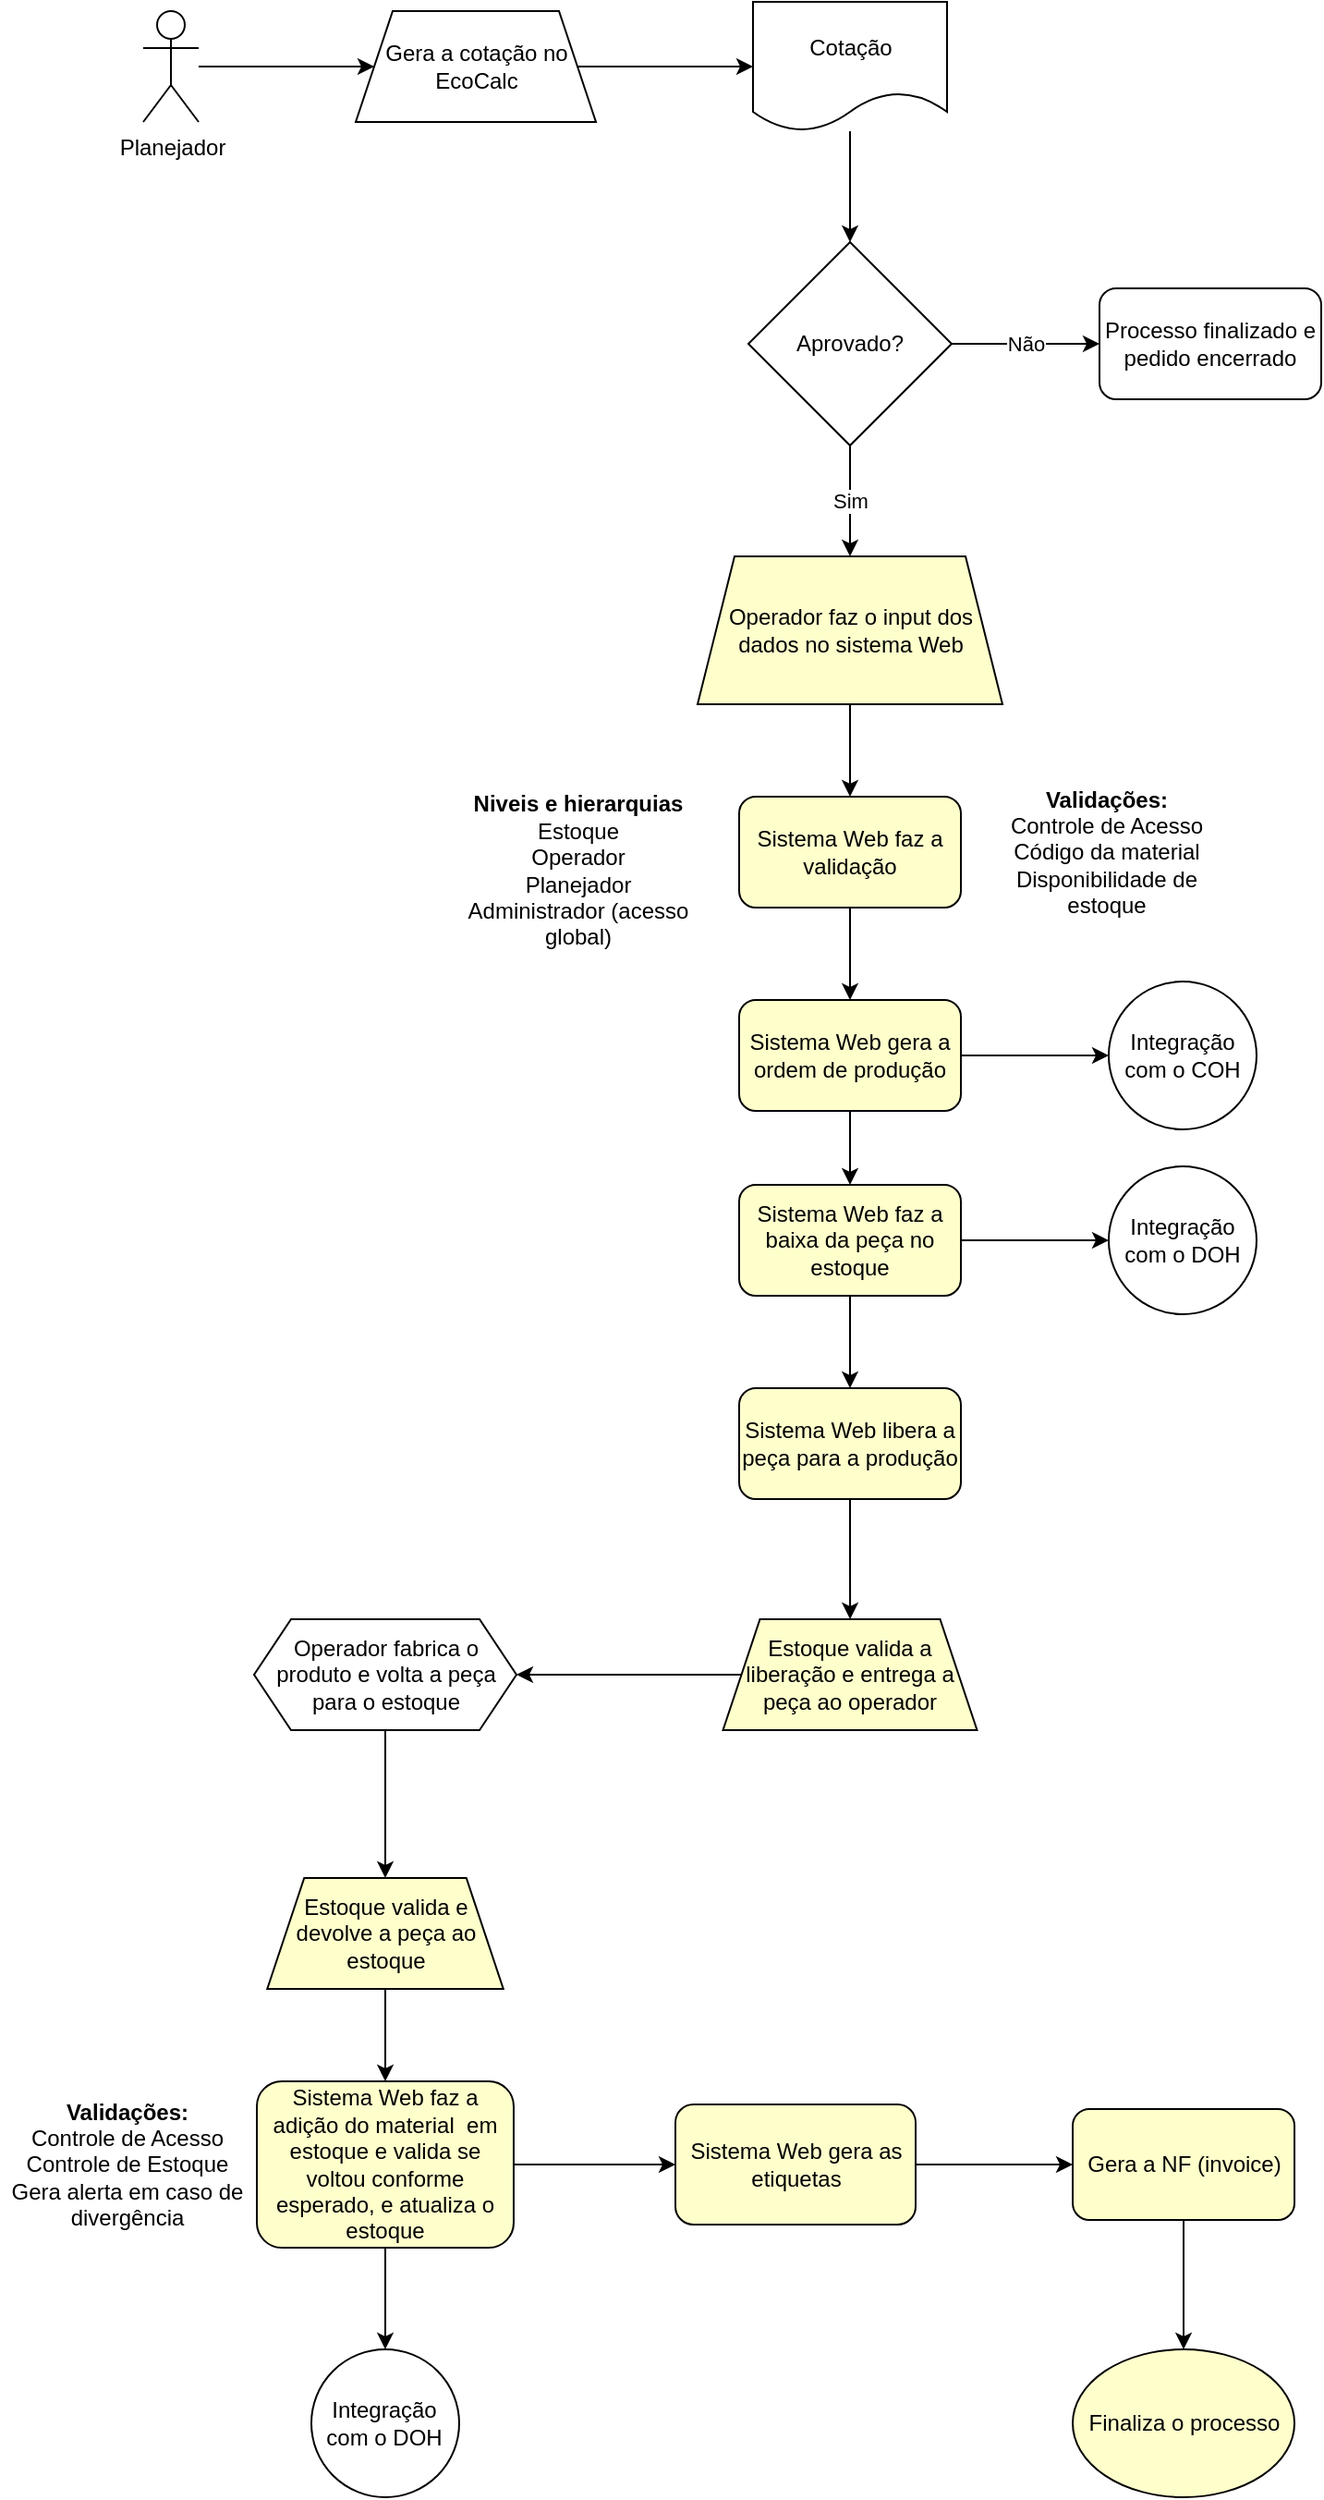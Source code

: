 <mxfile version="13.9.9" type="github">
  <diagram id="DgriANRo6SjlQrBQB8I8" name="Page-1">
    <mxGraphModel dx="1278" dy="575" grid="1" gridSize="10" guides="1" tooltips="1" connect="1" arrows="1" fold="1" page="1" pageScale="1" pageWidth="827" pageHeight="1169" math="0" shadow="0">
      <root>
        <mxCell id="0" />
        <mxCell id="1" parent="0" />
        <mxCell id="86dVdtpe8MZ_GBPZOqXo-11" style="edgeStyle=orthogonalEdgeStyle;rounded=0;orthogonalLoop=1;jettySize=auto;html=1;" edge="1" parent="1" source="86dVdtpe8MZ_GBPZOqXo-2" target="86dVdtpe8MZ_GBPZOqXo-38">
          <mxGeometry relative="1" as="geometry">
            <mxPoint x="316" y="90" as="targetPoint" />
          </mxGeometry>
        </mxCell>
        <mxCell id="86dVdtpe8MZ_GBPZOqXo-2" value="Planejador" style="shape=umlActor;verticalLabelPosition=bottom;verticalAlign=top;html=1;outlineConnect=0;" vertex="1" parent="1">
          <mxGeometry x="133.5" y="120" width="30" height="60" as="geometry" />
        </mxCell>
        <mxCell id="86dVdtpe8MZ_GBPZOqXo-12" value="Aprovado?" style="rhombus;whiteSpace=wrap;html=1;" vertex="1" parent="1">
          <mxGeometry x="461" y="245" width="110" height="110" as="geometry" />
        </mxCell>
        <mxCell id="86dVdtpe8MZ_GBPZOqXo-14" value="Processo finalizado e pedido encerrado" style="rounded=1;whiteSpace=wrap;html=1;" vertex="1" parent="1">
          <mxGeometry x="651" y="270" width="120" height="60" as="geometry" />
        </mxCell>
        <mxCell id="86dVdtpe8MZ_GBPZOqXo-16" value="" style="endArrow=classic;html=1;exitX=1;exitY=0.5;exitDx=0;exitDy=0;entryX=0;entryY=0.5;entryDx=0;entryDy=0;" edge="1" parent="1" source="86dVdtpe8MZ_GBPZOqXo-12" target="86dVdtpe8MZ_GBPZOqXo-14">
          <mxGeometry relative="1" as="geometry">
            <mxPoint x="561" y="305" as="sourcePoint" />
            <mxPoint x="661" y="305" as="targetPoint" />
            <Array as="points">
              <mxPoint x="621" y="300" />
            </Array>
          </mxGeometry>
        </mxCell>
        <mxCell id="86dVdtpe8MZ_GBPZOqXo-17" value="Não" style="edgeLabel;resizable=0;html=1;align=center;verticalAlign=middle;" connectable="0" vertex="1" parent="86dVdtpe8MZ_GBPZOqXo-16">
          <mxGeometry relative="1" as="geometry" />
        </mxCell>
        <mxCell id="86dVdtpe8MZ_GBPZOqXo-23" value="" style="edgeStyle=orthogonalEdgeStyle;rounded=0;orthogonalLoop=1;jettySize=auto;html=1;" edge="1" parent="1" source="86dVdtpe8MZ_GBPZOqXo-18" target="86dVdtpe8MZ_GBPZOqXo-22">
          <mxGeometry relative="1" as="geometry" />
        </mxCell>
        <mxCell id="86dVdtpe8MZ_GBPZOqXo-18" value="Operador faz o input dos dados no sistema Web" style="shape=trapezoid;perimeter=trapezoidPerimeter;whiteSpace=wrap;html=1;fixedSize=1;fillColor=#FFFFCC;" vertex="1" parent="1">
          <mxGeometry x="433.5" y="415" width="165" height="80" as="geometry" />
        </mxCell>
        <mxCell id="86dVdtpe8MZ_GBPZOqXo-19" value="" style="endArrow=classic;html=1;exitX=0.5;exitY=1;exitDx=0;exitDy=0;entryX=0.5;entryY=0;entryDx=0;entryDy=0;" edge="1" parent="1" source="86dVdtpe8MZ_GBPZOqXo-12" target="86dVdtpe8MZ_GBPZOqXo-18">
          <mxGeometry relative="1" as="geometry">
            <mxPoint x="581" y="310" as="sourcePoint" />
            <mxPoint x="661" y="310" as="targetPoint" />
            <Array as="points" />
          </mxGeometry>
        </mxCell>
        <mxCell id="86dVdtpe8MZ_GBPZOqXo-20" value="Sim" style="edgeLabel;resizable=0;html=1;align=center;verticalAlign=middle;" connectable="0" vertex="1" parent="86dVdtpe8MZ_GBPZOqXo-19">
          <mxGeometry relative="1" as="geometry" />
        </mxCell>
        <mxCell id="86dVdtpe8MZ_GBPZOqXo-25" value="" style="edgeStyle=orthogonalEdgeStyle;rounded=0;orthogonalLoop=1;jettySize=auto;html=1;" edge="1" parent="1" source="86dVdtpe8MZ_GBPZOqXo-22" target="86dVdtpe8MZ_GBPZOqXo-24">
          <mxGeometry relative="1" as="geometry" />
        </mxCell>
        <mxCell id="86dVdtpe8MZ_GBPZOqXo-22" value="Sistema Web faz a validação" style="rounded=1;whiteSpace=wrap;html=1;fillColor=#FFFFCC;" vertex="1" parent="1">
          <mxGeometry x="456" y="545" width="120" height="60" as="geometry" />
        </mxCell>
        <mxCell id="86dVdtpe8MZ_GBPZOqXo-27" value="" style="edgeStyle=orthogonalEdgeStyle;rounded=0;orthogonalLoop=1;jettySize=auto;html=1;" edge="1" parent="1" source="86dVdtpe8MZ_GBPZOqXo-24" target="86dVdtpe8MZ_GBPZOqXo-26">
          <mxGeometry relative="1" as="geometry" />
        </mxCell>
        <mxCell id="86dVdtpe8MZ_GBPZOqXo-42" value="" style="edgeStyle=orthogonalEdgeStyle;rounded=0;orthogonalLoop=1;jettySize=auto;html=1;" edge="1" parent="1" source="86dVdtpe8MZ_GBPZOqXo-24" target="86dVdtpe8MZ_GBPZOqXo-41">
          <mxGeometry relative="1" as="geometry" />
        </mxCell>
        <mxCell id="86dVdtpe8MZ_GBPZOqXo-24" value="Sistema Web gera a ordem de produção" style="rounded=1;whiteSpace=wrap;html=1;fillColor=#FFFFCC;" vertex="1" parent="1">
          <mxGeometry x="456" y="655" width="120" height="60" as="geometry" />
        </mxCell>
        <mxCell id="86dVdtpe8MZ_GBPZOqXo-29" value="" style="edgeStyle=orthogonalEdgeStyle;rounded=0;orthogonalLoop=1;jettySize=auto;html=1;" edge="1" parent="1" source="86dVdtpe8MZ_GBPZOqXo-26" target="86dVdtpe8MZ_GBPZOqXo-28">
          <mxGeometry relative="1" as="geometry" />
        </mxCell>
        <mxCell id="86dVdtpe8MZ_GBPZOqXo-44" value="" style="edgeStyle=orthogonalEdgeStyle;rounded=0;orthogonalLoop=1;jettySize=auto;html=1;" edge="1" parent="1" source="86dVdtpe8MZ_GBPZOqXo-26" target="86dVdtpe8MZ_GBPZOqXo-43">
          <mxGeometry relative="1" as="geometry" />
        </mxCell>
        <mxCell id="86dVdtpe8MZ_GBPZOqXo-26" value="Sistema Web faz a baixa da peça no estoque" style="rounded=1;whiteSpace=wrap;html=1;fillColor=#FFFFCC;" vertex="1" parent="1">
          <mxGeometry x="456" y="755" width="120" height="60" as="geometry" />
        </mxCell>
        <mxCell id="86dVdtpe8MZ_GBPZOqXo-51" value="" style="edgeStyle=orthogonalEdgeStyle;rounded=0;orthogonalLoop=1;jettySize=auto;html=1;" edge="1" parent="1" source="86dVdtpe8MZ_GBPZOqXo-28" target="86dVdtpe8MZ_GBPZOqXo-50">
          <mxGeometry relative="1" as="geometry" />
        </mxCell>
        <mxCell id="86dVdtpe8MZ_GBPZOqXo-28" value="Sistema Web libera a peça para a produção" style="rounded=1;whiteSpace=wrap;html=1;fillColor=#FFFFCC;" vertex="1" parent="1">
          <mxGeometry x="456" y="865" width="120" height="60" as="geometry" />
        </mxCell>
        <mxCell id="86dVdtpe8MZ_GBPZOqXo-40" value="" style="edgeStyle=orthogonalEdgeStyle;rounded=0;orthogonalLoop=1;jettySize=auto;html=1;" edge="1" parent="1" source="86dVdtpe8MZ_GBPZOqXo-34" target="86dVdtpe8MZ_GBPZOqXo-12">
          <mxGeometry relative="1" as="geometry" />
        </mxCell>
        <mxCell id="86dVdtpe8MZ_GBPZOqXo-34" value="Cotação" style="shape=document;whiteSpace=wrap;html=1;boundedLbl=1;" vertex="1" parent="1">
          <mxGeometry x="463.5" y="115" width="105" height="70" as="geometry" />
        </mxCell>
        <mxCell id="86dVdtpe8MZ_GBPZOqXo-39" value="" style="edgeStyle=orthogonalEdgeStyle;rounded=0;orthogonalLoop=1;jettySize=auto;html=1;" edge="1" parent="1" source="86dVdtpe8MZ_GBPZOqXo-38" target="86dVdtpe8MZ_GBPZOqXo-34">
          <mxGeometry relative="1" as="geometry" />
        </mxCell>
        <mxCell id="86dVdtpe8MZ_GBPZOqXo-38" value="&lt;span&gt;Gera a cotação no EcoCalc&lt;/span&gt;" style="shape=trapezoid;perimeter=trapezoidPerimeter;whiteSpace=wrap;html=1;fixedSize=1;" vertex="1" parent="1">
          <mxGeometry x="248.5" y="120" width="130" height="60" as="geometry" />
        </mxCell>
        <mxCell id="86dVdtpe8MZ_GBPZOqXo-41" value="&lt;span&gt;Integração com o COH&lt;/span&gt;" style="ellipse;whiteSpace=wrap;html=1;aspect=fixed;" vertex="1" parent="1">
          <mxGeometry x="656" y="645" width="80" height="80" as="geometry" />
        </mxCell>
        <mxCell id="86dVdtpe8MZ_GBPZOqXo-43" value="&lt;span&gt;Integração com o DOH&lt;/span&gt;" style="ellipse;whiteSpace=wrap;html=1;aspect=fixed;" vertex="1" parent="1">
          <mxGeometry x="656" y="745" width="80" height="80" as="geometry" />
        </mxCell>
        <mxCell id="86dVdtpe8MZ_GBPZOqXo-46" value="&lt;div&gt;&lt;b&gt;Niveis e hierarquias&lt;/b&gt;&lt;/div&gt;&lt;div&gt;Estoque&lt;/div&gt;&lt;div&gt;Operador&lt;/div&gt;&lt;div&gt;Planejador&lt;/div&gt;&lt;div&gt;Administrador (acesso global)&lt;/div&gt;" style="text;html=1;strokeColor=none;fillColor=none;align=center;verticalAlign=middle;whiteSpace=wrap;rounded=0;" vertex="1" parent="1">
          <mxGeometry x="293.5" y="537" width="150" height="96" as="geometry" />
        </mxCell>
        <mxCell id="86dVdtpe8MZ_GBPZOqXo-47" value="&lt;div&gt;&lt;b&gt;Validações:&lt;/b&gt;&lt;/div&gt;&lt;div&gt;Controle de Acesso&lt;/div&gt;&lt;div&gt;Código da material&lt;/div&gt;&lt;div&gt;Disponibilidade de estoque&lt;/div&gt;" style="text;html=1;strokeColor=none;fillColor=none;align=center;verticalAlign=middle;whiteSpace=wrap;rounded=0;" vertex="1" parent="1">
          <mxGeometry x="586" y="527" width="137.5" height="96" as="geometry" />
        </mxCell>
        <mxCell id="86dVdtpe8MZ_GBPZOqXo-54" value="" style="edgeStyle=orthogonalEdgeStyle;rounded=0;orthogonalLoop=1;jettySize=auto;html=1;" edge="1" parent="1" source="86dVdtpe8MZ_GBPZOqXo-48" target="86dVdtpe8MZ_GBPZOqXo-55">
          <mxGeometry relative="1" as="geometry">
            <mxPoint x="264.5" y="1130" as="targetPoint" />
          </mxGeometry>
        </mxCell>
        <mxCell id="86dVdtpe8MZ_GBPZOqXo-48" value="Operador fabrica o produto e volta a peça para o estoque" style="shape=hexagon;perimeter=hexagonPerimeter2;whiteSpace=wrap;html=1;fixedSize=1;" vertex="1" parent="1">
          <mxGeometry x="193.5" y="990" width="142" height="60" as="geometry" />
        </mxCell>
        <mxCell id="86dVdtpe8MZ_GBPZOqXo-52" value="" style="edgeStyle=orthogonalEdgeStyle;rounded=0;orthogonalLoop=1;jettySize=auto;html=1;" edge="1" parent="1" source="86dVdtpe8MZ_GBPZOqXo-50" target="86dVdtpe8MZ_GBPZOqXo-48">
          <mxGeometry relative="1" as="geometry" />
        </mxCell>
        <mxCell id="86dVdtpe8MZ_GBPZOqXo-50" value="Estoque valida a liberação e entrega a peça ao operador" style="shape=trapezoid;perimeter=trapezoidPerimeter;whiteSpace=wrap;html=1;fixedSize=1;fillColor=#FFFFCC;" vertex="1" parent="1">
          <mxGeometry x="447.25" y="990" width="137.5" height="60" as="geometry" />
        </mxCell>
        <mxCell id="86dVdtpe8MZ_GBPZOqXo-57" value="" style="edgeStyle=orthogonalEdgeStyle;rounded=0;orthogonalLoop=1;jettySize=auto;html=1;" edge="1" parent="1" source="86dVdtpe8MZ_GBPZOqXo-55" target="86dVdtpe8MZ_GBPZOqXo-56">
          <mxGeometry relative="1" as="geometry" />
        </mxCell>
        <mxCell id="86dVdtpe8MZ_GBPZOqXo-55" value="Estoque valida e devolve a peça ao estoque" style="shape=trapezoid;perimeter=trapezoidPerimeter;whiteSpace=wrap;html=1;fixedSize=1;fillColor=#FFFFCC;" vertex="1" parent="1">
          <mxGeometry x="200.63" y="1130" width="127.75" height="60" as="geometry" />
        </mxCell>
        <mxCell id="86dVdtpe8MZ_GBPZOqXo-59" value="" style="edgeStyle=orthogonalEdgeStyle;rounded=0;orthogonalLoop=1;jettySize=auto;html=1;" edge="1" parent="1" source="86dVdtpe8MZ_GBPZOqXo-56" target="86dVdtpe8MZ_GBPZOqXo-58">
          <mxGeometry relative="1" as="geometry" />
        </mxCell>
        <mxCell id="86dVdtpe8MZ_GBPZOqXo-65" value="" style="edgeStyle=orthogonalEdgeStyle;rounded=0;orthogonalLoop=1;jettySize=auto;html=1;" edge="1" parent="1" source="86dVdtpe8MZ_GBPZOqXo-56" target="86dVdtpe8MZ_GBPZOqXo-64">
          <mxGeometry relative="1" as="geometry" />
        </mxCell>
        <mxCell id="86dVdtpe8MZ_GBPZOqXo-56" value="Sistema Web faz a adição do material&amp;nbsp; em estoque e valida se voltou conforme esperado, e atualiza o estoque" style="rounded=1;whiteSpace=wrap;html=1;fillColor=#FFFFCC;" vertex="1" parent="1">
          <mxGeometry x="195" y="1240" width="138.99" height="90" as="geometry" />
        </mxCell>
        <mxCell id="86dVdtpe8MZ_GBPZOqXo-61" value="" style="edgeStyle=orthogonalEdgeStyle;rounded=0;orthogonalLoop=1;jettySize=auto;html=1;" edge="1" parent="1" source="86dVdtpe8MZ_GBPZOqXo-58" target="86dVdtpe8MZ_GBPZOqXo-60">
          <mxGeometry relative="1" as="geometry" />
        </mxCell>
        <mxCell id="86dVdtpe8MZ_GBPZOqXo-58" value="Sistema Web gera as etiquetas" style="whiteSpace=wrap;html=1;rounded=1;fillColor=#FFFFCC;" vertex="1" parent="1">
          <mxGeometry x="421.5" y="1252.5" width="130.01" height="65" as="geometry" />
        </mxCell>
        <mxCell id="86dVdtpe8MZ_GBPZOqXo-69" value="" style="edgeStyle=orthogonalEdgeStyle;rounded=0;orthogonalLoop=1;jettySize=auto;html=1;" edge="1" parent="1" source="86dVdtpe8MZ_GBPZOqXo-60" target="86dVdtpe8MZ_GBPZOqXo-68">
          <mxGeometry relative="1" as="geometry" />
        </mxCell>
        <mxCell id="86dVdtpe8MZ_GBPZOqXo-60" value="Gera a NF (invoice)" style="whiteSpace=wrap;html=1;rounded=1;fillColor=#FFFFCC;" vertex="1" parent="1">
          <mxGeometry x="636.515" y="1255" width="120" height="60" as="geometry" />
        </mxCell>
        <mxCell id="86dVdtpe8MZ_GBPZOqXo-64" value="&lt;span&gt;Integração com o DOH&lt;/span&gt;" style="ellipse;whiteSpace=wrap;html=1;aspect=fixed;" vertex="1" parent="1">
          <mxGeometry x="224.49" y="1385" width="80" height="80" as="geometry" />
        </mxCell>
        <mxCell id="86dVdtpe8MZ_GBPZOqXo-66" value="&lt;div&gt;&lt;b&gt;Validações:&lt;/b&gt;&lt;/div&gt;&lt;div&gt;Controle de Acesso&lt;/div&gt;&lt;div&gt;Controle de Estoque&lt;/div&gt;&lt;div&gt;Gera alerta em caso de divergência&lt;/div&gt;" style="text;html=1;strokeColor=none;fillColor=none;align=center;verticalAlign=middle;whiteSpace=wrap;rounded=0;" vertex="1" parent="1">
          <mxGeometry x="56.0" y="1237" width="137.5" height="96" as="geometry" />
        </mxCell>
        <mxCell id="86dVdtpe8MZ_GBPZOqXo-68" value="&lt;span&gt;Finaliza o processo&lt;/span&gt;" style="ellipse;whiteSpace=wrap;html=1;rounded=1;fillColor=#FFFFCC;" vertex="1" parent="1">
          <mxGeometry x="636.515" y="1385" width="120" height="80" as="geometry" />
        </mxCell>
      </root>
    </mxGraphModel>
  </diagram>
</mxfile>
